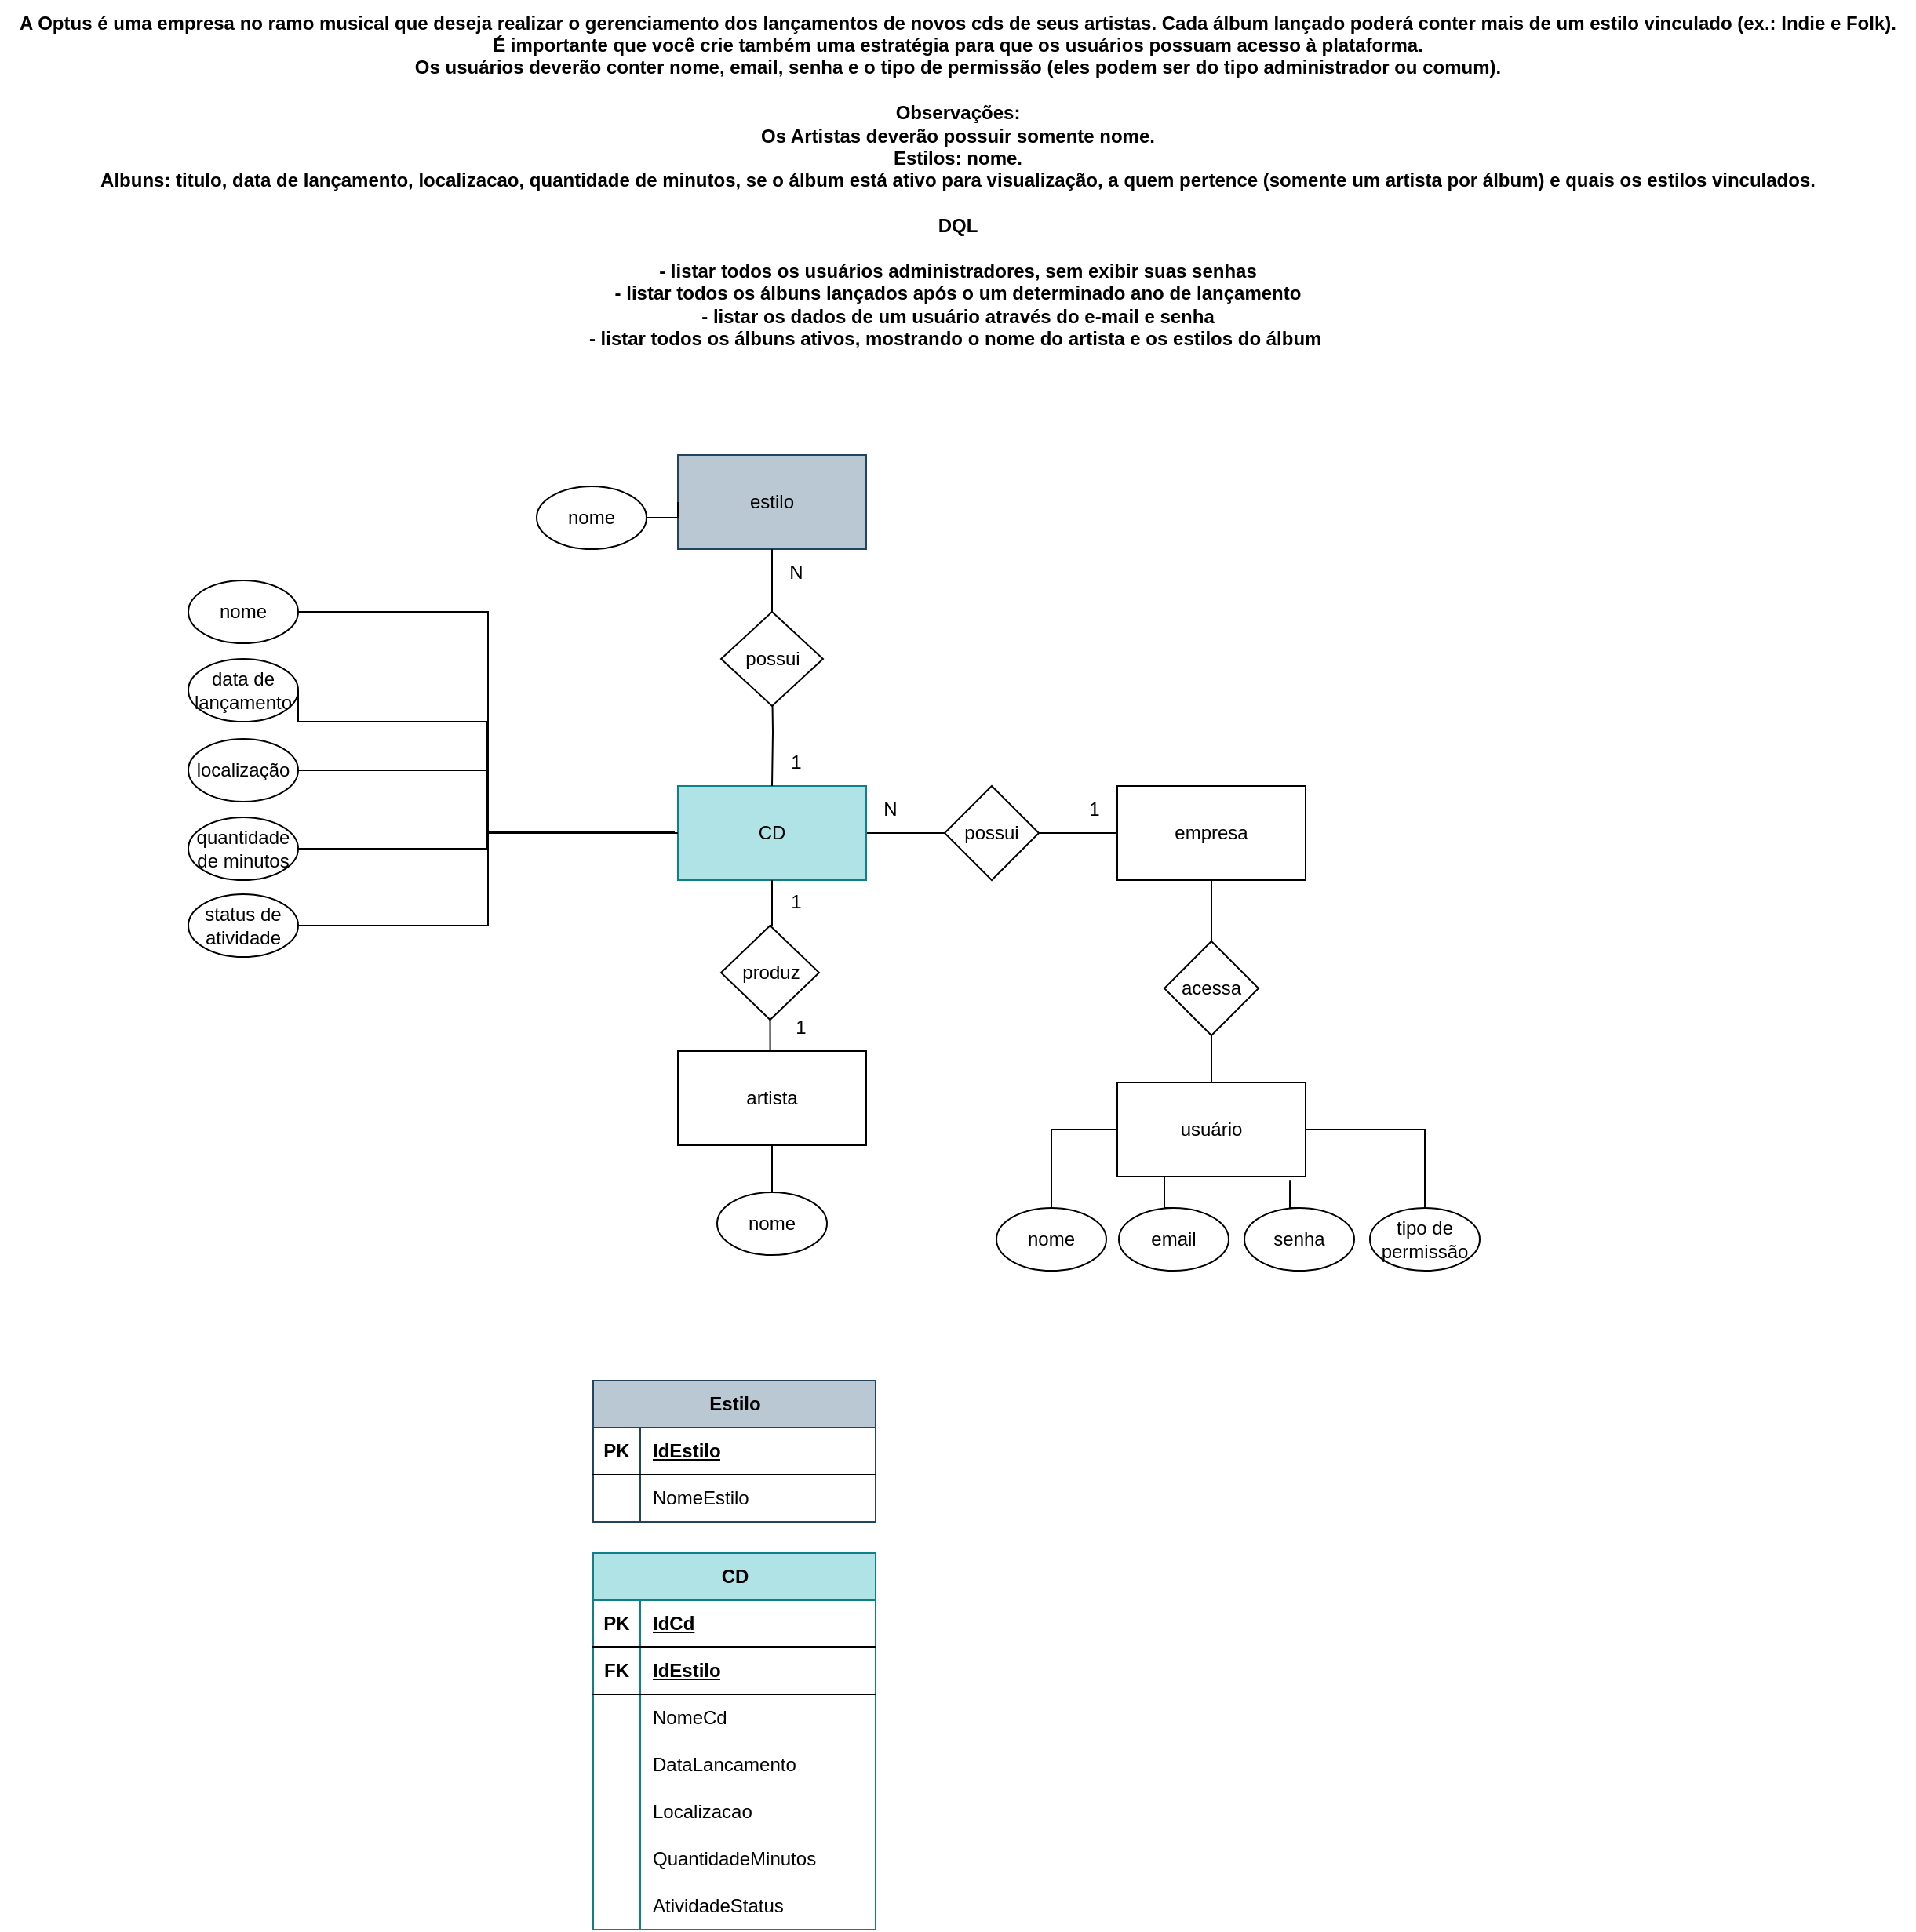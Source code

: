 <mxfile version="21.6.5" type="device">
  <diagram name="Página-1" id="wUt6bu2cucrQEqc247po">
    <mxGraphModel dx="2062" dy="721" grid="1" gridSize="10" guides="1" tooltips="1" connect="1" arrows="1" fold="1" page="1" pageScale="1" pageWidth="827" pageHeight="1169" math="0" shadow="0">
      <root>
        <mxCell id="0" />
        <mxCell id="1" parent="0" />
        <mxCell id="kWm02lygD7cGhgR4Ec7L-1" value="&lt;div&gt;&lt;b&gt;A Optus é uma empresa no ramo musical que deseja realizar o gerenciamento dos lançamentos de novos cds de seus artistas. Cada álbum lançado poderá conter mais de um estilo vinculado (ex.: Indie e Folk).&lt;/b&gt;&lt;/div&gt;&lt;div&gt;&lt;b&gt;É importante que você crie também uma estratégia para que os usuários possuam acesso à plataforma.&lt;/b&gt;&lt;/div&gt;&lt;div&gt;&lt;b&gt;Os usuários deverão conter nome, email, senha e o tipo de permissão (eles podem ser do tipo administrador ou comum).&lt;/b&gt;&lt;/div&gt;&lt;div&gt;&lt;b&gt;&lt;br&gt;&lt;/b&gt;&lt;/div&gt;&lt;div&gt;&lt;b&gt;Observações:&lt;/b&gt;&lt;/div&gt;&lt;div&gt;&lt;b&gt;Os Artistas deverão possuir somente nome.&lt;/b&gt;&lt;/div&gt;&lt;div&gt;&lt;b&gt;Estilos: nome.&lt;/b&gt;&lt;/div&gt;&lt;div&gt;&lt;b&gt;Albuns: titulo, data de lançamento, localizacao, quantidade de minutos, se o álbum está ativo para visualização, a quem pertence (somente um artista por álbum) e quais os estilos vinculados.&lt;/b&gt;&lt;/div&gt;&lt;div&gt;&lt;b&gt;&lt;br&gt;&lt;/b&gt;&lt;/div&gt;&lt;div&gt;&lt;b&gt;DQL&lt;/b&gt;&lt;/div&gt;&lt;div&gt;&lt;b&gt;&lt;br&gt;&lt;/b&gt;&lt;/div&gt;&lt;div&gt;&lt;b&gt;- listar todos os usuários administradores, sem exibir suas senhas&lt;/b&gt;&lt;/div&gt;&lt;div&gt;&lt;b&gt;- listar todos os álbuns lançados após o um determinado ano de lançamento&lt;/b&gt;&lt;/div&gt;&lt;div&gt;&lt;b&gt;- listar os dados de um usuário através do e-mail e senha&lt;/b&gt;&lt;/div&gt;&lt;div&gt;&lt;b&gt;- listar todos os álbuns ativos, mostrando o nome do artista e os estilos do álbum&amp;nbsp;&lt;/b&gt;&lt;/div&gt;" style="text;html=1;align=center;verticalAlign=middle;resizable=1;points=[];autosize=1;strokeColor=none;fillColor=none;movable=1;rotatable=1;deletable=1;editable=1;locked=0;connectable=1;" parent="1" vertex="1">
          <mxGeometry x="-180" y="140" width="1220" height="230" as="geometry" />
        </mxCell>
        <mxCell id="kWm02lygD7cGhgR4Ec7L-24" style="edgeStyle=orthogonalEdgeStyle;rounded=0;orthogonalLoop=1;jettySize=auto;html=1;exitX=0.5;exitY=1;exitDx=0;exitDy=0;endArrow=none;endFill=0;" parent="1" source="kWm02lygD7cGhgR4Ec7L-2" target="kWm02lygD7cGhgR4Ec7L-22" edge="1">
          <mxGeometry relative="1" as="geometry" />
        </mxCell>
        <mxCell id="kWm02lygD7cGhgR4Ec7L-2" value="empresa" style="rounded=0;whiteSpace=wrap;html=1;" parent="1" vertex="1">
          <mxGeometry x="532" y="641" width="120" height="60" as="geometry" />
        </mxCell>
        <mxCell id="kWm02lygD7cGhgR4Ec7L-8" style="edgeStyle=orthogonalEdgeStyle;rounded=0;orthogonalLoop=1;jettySize=auto;html=1;exitX=1;exitY=0.5;exitDx=0;exitDy=0;entryX=0;entryY=0.5;entryDx=0;entryDy=0;endArrow=none;endFill=0;" parent="1" source="kWm02lygD7cGhgR4Ec7L-5" target="kWm02lygD7cGhgR4Ec7L-2" edge="1">
          <mxGeometry relative="1" as="geometry" />
        </mxCell>
        <mxCell id="kWm02lygD7cGhgR4Ec7L-5" value="possui" style="rhombus;whiteSpace=wrap;html=1;" parent="1" vertex="1">
          <mxGeometry x="422" y="641" width="60" height="60" as="geometry" />
        </mxCell>
        <mxCell id="kWm02lygD7cGhgR4Ec7L-7" style="edgeStyle=orthogonalEdgeStyle;rounded=0;orthogonalLoop=1;jettySize=auto;html=1;exitX=1;exitY=0.5;exitDx=0;exitDy=0;entryX=0;entryY=0.5;entryDx=0;entryDy=0;endArrow=none;endFill=0;" parent="1" source="kWm02lygD7cGhgR4Ec7L-6" target="kWm02lygD7cGhgR4Ec7L-5" edge="1">
          <mxGeometry relative="1" as="geometry" />
        </mxCell>
        <mxCell id="kWm02lygD7cGhgR4Ec7L-6" value="CD" style="rounded=0;whiteSpace=wrap;html=1;fillColor=#b0e3e6;strokeColor=#0e8088;" parent="1" vertex="1">
          <mxGeometry x="252" y="641" width="120" height="60" as="geometry" />
        </mxCell>
        <mxCell id="kWm02lygD7cGhgR4Ec7L-16" style="edgeStyle=orthogonalEdgeStyle;rounded=0;orthogonalLoop=1;jettySize=auto;html=1;exitX=0.5;exitY=1;exitDx=0;exitDy=0;entryX=0.5;entryY=0;entryDx=0;entryDy=0;endArrow=none;endFill=0;" parent="1" target="kWm02lygD7cGhgR4Ec7L-6" edge="1">
          <mxGeometry relative="1" as="geometry">
            <mxPoint x="312" y="571" as="sourcePoint" />
          </mxGeometry>
        </mxCell>
        <mxCell id="kWm02lygD7cGhgR4Ec7L-13" value="estilo" style="rounded=0;whiteSpace=wrap;html=1;fillColor=#bac8d3;strokeColor=#23445d;" parent="1" vertex="1">
          <mxGeometry x="252" y="430" width="120" height="60" as="geometry" />
        </mxCell>
        <mxCell id="kWm02lygD7cGhgR4Ec7L-15" style="edgeStyle=orthogonalEdgeStyle;rounded=0;orthogonalLoop=1;jettySize=auto;html=1;exitX=1;exitY=0.5;exitDx=0;exitDy=0;endArrow=none;endFill=0;" parent="1" source="kWm02lygD7cGhgR4Ec7L-14" target="kWm02lygD7cGhgR4Ec7L-13" edge="1">
          <mxGeometry relative="1" as="geometry">
            <mxPoint x="252" y="541" as="targetPoint" />
          </mxGeometry>
        </mxCell>
        <mxCell id="kWm02lygD7cGhgR4Ec7L-14" value="nome" style="ellipse;whiteSpace=wrap;html=1;" parent="1" vertex="1">
          <mxGeometry x="162" y="450" width="70" height="40" as="geometry" />
        </mxCell>
        <mxCell id="kWm02lygD7cGhgR4Ec7L-17" value="N" style="text;html=1;align=center;verticalAlign=middle;resizable=0;points=[];autosize=1;strokeColor=none;fillColor=none;" parent="1" vertex="1">
          <mxGeometry x="312" y="490" width="30" height="30" as="geometry" />
        </mxCell>
        <mxCell id="kWm02lygD7cGhgR4Ec7L-18" value="1" style="text;html=1;align=center;verticalAlign=middle;resizable=0;points=[];autosize=1;strokeColor=none;fillColor=none;" parent="1" vertex="1">
          <mxGeometry x="312" y="611" width="30" height="30" as="geometry" />
        </mxCell>
        <mxCell id="kWm02lygD7cGhgR4Ec7L-22" value="acessa" style="rhombus;whiteSpace=wrap;html=1;" parent="1" vertex="1">
          <mxGeometry x="562" y="740" width="60" height="60" as="geometry" />
        </mxCell>
        <mxCell id="kWm02lygD7cGhgR4Ec7L-25" style="edgeStyle=orthogonalEdgeStyle;rounded=0;orthogonalLoop=1;jettySize=auto;html=1;exitX=0.5;exitY=0;exitDx=0;exitDy=0;entryX=0.5;entryY=1;entryDx=0;entryDy=0;endArrow=none;endFill=0;" parent="1" source="kWm02lygD7cGhgR4Ec7L-23" target="kWm02lygD7cGhgR4Ec7L-22" edge="1">
          <mxGeometry relative="1" as="geometry" />
        </mxCell>
        <mxCell id="kWm02lygD7cGhgR4Ec7L-23" value="usuário" style="rounded=0;whiteSpace=wrap;html=1;" parent="1" vertex="1">
          <mxGeometry x="532" y="830" width="120" height="60" as="geometry" />
        </mxCell>
        <mxCell id="kWm02lygD7cGhgR4Ec7L-28" style="edgeStyle=orthogonalEdgeStyle;rounded=0;orthogonalLoop=1;jettySize=auto;html=1;exitX=0.5;exitY=0;exitDx=0;exitDy=0;entryX=0.5;entryY=1;entryDx=0;entryDy=0;endArrow=none;endFill=0;" parent="1" source="kWm02lygD7cGhgR4Ec7L-27" target="kWm02lygD7cGhgR4Ec7L-13" edge="1">
          <mxGeometry relative="1" as="geometry" />
        </mxCell>
        <mxCell id="kWm02lygD7cGhgR4Ec7L-27" value="possui" style="rhombus;whiteSpace=wrap;html=1;" parent="1" vertex="1">
          <mxGeometry x="279.5" y="530" width="65" height="60" as="geometry" />
        </mxCell>
        <mxCell id="kWm02lygD7cGhgR4Ec7L-31" style="edgeStyle=orthogonalEdgeStyle;rounded=0;orthogonalLoop=1;jettySize=auto;html=1;exitX=1;exitY=0.5;exitDx=0;exitDy=0;entryX=0;entryY=0.5;entryDx=0;entryDy=0;endArrow=none;endFill=0;" parent="1" source="kWm02lygD7cGhgR4Ec7L-30" target="kWm02lygD7cGhgR4Ec7L-6" edge="1">
          <mxGeometry relative="1" as="geometry" />
        </mxCell>
        <mxCell id="kWm02lygD7cGhgR4Ec7L-30" value="nome" style="ellipse;whiteSpace=wrap;html=1;" parent="1" vertex="1">
          <mxGeometry x="-60" y="510" width="70" height="40" as="geometry" />
        </mxCell>
        <mxCell id="kWm02lygD7cGhgR4Ec7L-36" style="edgeStyle=orthogonalEdgeStyle;rounded=0;orthogonalLoop=1;jettySize=auto;html=1;exitX=0.5;exitY=0;exitDx=0;exitDy=0;entryX=0.5;entryY=1;entryDx=0;entryDy=0;endArrow=none;endFill=0;" parent="1" source="kWm02lygD7cGhgR4Ec7L-32" target="kWm02lygD7cGhgR4Ec7L-33" edge="1">
          <mxGeometry relative="1" as="geometry" />
        </mxCell>
        <mxCell id="kWm02lygD7cGhgR4Ec7L-32" value="artista" style="rounded=0;whiteSpace=wrap;html=1;" parent="1" vertex="1">
          <mxGeometry x="252" y="810" width="120" height="60" as="geometry" />
        </mxCell>
        <mxCell id="kWm02lygD7cGhgR4Ec7L-37" style="edgeStyle=orthogonalEdgeStyle;rounded=0;orthogonalLoop=1;jettySize=auto;html=1;exitX=0.5;exitY=0;exitDx=0;exitDy=0;entryX=0.5;entryY=1;entryDx=0;entryDy=0;endArrow=none;endFill=0;" parent="1" source="kWm02lygD7cGhgR4Ec7L-33" target="kWm02lygD7cGhgR4Ec7L-6" edge="1">
          <mxGeometry relative="1" as="geometry" />
        </mxCell>
        <mxCell id="kWm02lygD7cGhgR4Ec7L-33" value="produz" style="rhombus;whiteSpace=wrap;html=1;" parent="1" vertex="1">
          <mxGeometry x="279.5" y="730" width="62.5" height="60" as="geometry" />
        </mxCell>
        <mxCell id="kWm02lygD7cGhgR4Ec7L-35" style="edgeStyle=orthogonalEdgeStyle;rounded=0;orthogonalLoop=1;jettySize=auto;html=1;exitX=0.5;exitY=0;exitDx=0;exitDy=0;entryX=0.5;entryY=1;entryDx=0;entryDy=0;endArrow=none;endFill=0;" parent="1" source="kWm02lygD7cGhgR4Ec7L-34" target="kWm02lygD7cGhgR4Ec7L-32" edge="1">
          <mxGeometry relative="1" as="geometry" />
        </mxCell>
        <mxCell id="kWm02lygD7cGhgR4Ec7L-34" value="nome" style="ellipse;whiteSpace=wrap;html=1;" parent="1" vertex="1">
          <mxGeometry x="277" y="900" width="70" height="40" as="geometry" />
        </mxCell>
        <mxCell id="kWm02lygD7cGhgR4Ec7L-43" value="" style="group" parent="1" vertex="1" connectable="0">
          <mxGeometry x="455" y="910" width="308" height="40" as="geometry" />
        </mxCell>
        <mxCell id="kWm02lygD7cGhgR4Ec7L-39" value="nome" style="ellipse;whiteSpace=wrap;html=1;" parent="kWm02lygD7cGhgR4Ec7L-43" vertex="1">
          <mxGeometry width="70" height="40" as="geometry" />
        </mxCell>
        <mxCell id="kWm02lygD7cGhgR4Ec7L-40" value="email" style="ellipse;whiteSpace=wrap;html=1;" parent="kWm02lygD7cGhgR4Ec7L-43" vertex="1">
          <mxGeometry x="78" width="70" height="40" as="geometry" />
        </mxCell>
        <mxCell id="kWm02lygD7cGhgR4Ec7L-41" value="senha" style="ellipse;whiteSpace=wrap;html=1;" parent="kWm02lygD7cGhgR4Ec7L-43" vertex="1">
          <mxGeometry x="158" width="70" height="40" as="geometry" />
        </mxCell>
        <mxCell id="kWm02lygD7cGhgR4Ec7L-42" value="tipo de permissão" style="ellipse;whiteSpace=wrap;html=1;" parent="kWm02lygD7cGhgR4Ec7L-43" vertex="1">
          <mxGeometry x="238" width="70" height="40" as="geometry" />
        </mxCell>
        <mxCell id="kWm02lygD7cGhgR4Ec7L-45" style="edgeStyle=orthogonalEdgeStyle;rounded=0;orthogonalLoop=1;jettySize=auto;html=1;exitX=0.5;exitY=0;exitDx=0;exitDy=0;entryX=0;entryY=0.5;entryDx=0;entryDy=0;endArrow=none;endFill=0;" parent="1" source="kWm02lygD7cGhgR4Ec7L-39" target="kWm02lygD7cGhgR4Ec7L-23" edge="1">
          <mxGeometry relative="1" as="geometry" />
        </mxCell>
        <mxCell id="kWm02lygD7cGhgR4Ec7L-46" style="edgeStyle=orthogonalEdgeStyle;rounded=0;orthogonalLoop=1;jettySize=auto;html=1;exitX=0.5;exitY=0;exitDx=0;exitDy=0;entryX=0.25;entryY=1;entryDx=0;entryDy=0;endArrow=none;endFill=0;" parent="1" source="kWm02lygD7cGhgR4Ec7L-40" target="kWm02lygD7cGhgR4Ec7L-23" edge="1">
          <mxGeometry relative="1" as="geometry" />
        </mxCell>
        <mxCell id="kWm02lygD7cGhgR4Ec7L-47" style="edgeStyle=orthogonalEdgeStyle;rounded=0;orthogonalLoop=1;jettySize=auto;html=1;exitX=0.5;exitY=0;exitDx=0;exitDy=0;entryX=0.917;entryY=1.036;entryDx=0;entryDy=0;entryPerimeter=0;endArrow=none;endFill=0;" parent="1" source="kWm02lygD7cGhgR4Ec7L-41" target="kWm02lygD7cGhgR4Ec7L-23" edge="1">
          <mxGeometry relative="1" as="geometry" />
        </mxCell>
        <mxCell id="kWm02lygD7cGhgR4Ec7L-48" style="edgeStyle=orthogonalEdgeStyle;rounded=0;orthogonalLoop=1;jettySize=auto;html=1;exitX=0.5;exitY=0;exitDx=0;exitDy=0;entryX=1;entryY=0.5;entryDx=0;entryDy=0;endArrow=none;endFill=0;" parent="1" source="kWm02lygD7cGhgR4Ec7L-42" target="kWm02lygD7cGhgR4Ec7L-23" edge="1">
          <mxGeometry relative="1" as="geometry" />
        </mxCell>
        <mxCell id="kWm02lygD7cGhgR4Ec7L-56" style="edgeStyle=orthogonalEdgeStyle;rounded=0;orthogonalLoop=1;jettySize=auto;html=1;exitX=1;exitY=0.5;exitDx=0;exitDy=0;endArrow=none;endFill=0;" parent="1" source="kWm02lygD7cGhgR4Ec7L-49" edge="1">
          <mxGeometry relative="1" as="geometry">
            <mxPoint x="250" y="670" as="targetPoint" />
            <Array as="points">
              <mxPoint x="10" y="600" />
              <mxPoint x="130" y="600" />
              <mxPoint x="130" y="670" />
            </Array>
          </mxGeometry>
        </mxCell>
        <mxCell id="kWm02lygD7cGhgR4Ec7L-49" value="data de lançamento" style="ellipse;whiteSpace=wrap;html=1;" parent="1" vertex="1">
          <mxGeometry x="-60" y="560" width="70" height="40" as="geometry" />
        </mxCell>
        <mxCell id="kWm02lygD7cGhgR4Ec7L-55" style="edgeStyle=orthogonalEdgeStyle;rounded=0;orthogonalLoop=1;jettySize=auto;html=1;exitX=1;exitY=0.5;exitDx=0;exitDy=0;entryX=0;entryY=0.5;entryDx=0;entryDy=0;endArrow=none;endFill=0;" parent="1" source="kWm02lygD7cGhgR4Ec7L-50" target="kWm02lygD7cGhgR4Ec7L-6" edge="1">
          <mxGeometry relative="1" as="geometry" />
        </mxCell>
        <mxCell id="kWm02lygD7cGhgR4Ec7L-50" value="localização" style="ellipse;whiteSpace=wrap;html=1;" parent="1" vertex="1">
          <mxGeometry x="-60" y="611" width="70" height="40" as="geometry" />
        </mxCell>
        <mxCell id="kWm02lygD7cGhgR4Ec7L-54" style="edgeStyle=orthogonalEdgeStyle;rounded=0;orthogonalLoop=1;jettySize=auto;html=1;exitX=1;exitY=0.5;exitDx=0;exitDy=0;endArrow=none;endFill=0;" parent="1" source="kWm02lygD7cGhgR4Ec7L-51" edge="1">
          <mxGeometry relative="1" as="geometry">
            <mxPoint x="250" y="670" as="targetPoint" />
          </mxGeometry>
        </mxCell>
        <mxCell id="kWm02lygD7cGhgR4Ec7L-51" value="quantidade de minutos" style="ellipse;whiteSpace=wrap;html=1;" parent="1" vertex="1">
          <mxGeometry x="-60" y="661" width="70" height="40" as="geometry" />
        </mxCell>
        <mxCell id="kWm02lygD7cGhgR4Ec7L-53" style="edgeStyle=orthogonalEdgeStyle;rounded=0;orthogonalLoop=1;jettySize=auto;html=1;exitX=1;exitY=0.5;exitDx=0;exitDy=0;entryX=0;entryY=0.5;entryDx=0;entryDy=0;endArrow=none;endFill=0;" parent="1" source="kWm02lygD7cGhgR4Ec7L-52" target="kWm02lygD7cGhgR4Ec7L-6" edge="1">
          <mxGeometry relative="1" as="geometry" />
        </mxCell>
        <mxCell id="kWm02lygD7cGhgR4Ec7L-52" value="status de atividade" style="ellipse;whiteSpace=wrap;html=1;" parent="1" vertex="1">
          <mxGeometry x="-60" y="710" width="70" height="40" as="geometry" />
        </mxCell>
        <mxCell id="kWm02lygD7cGhgR4Ec7L-57" value="1" style="text;html=1;align=center;verticalAlign=middle;resizable=0;points=[];autosize=1;strokeColor=none;fillColor=none;" parent="1" vertex="1">
          <mxGeometry x="314.5" y="780" width="30" height="30" as="geometry" />
        </mxCell>
        <mxCell id="kWm02lygD7cGhgR4Ec7L-58" value="1" style="text;html=1;align=center;verticalAlign=middle;resizable=0;points=[];autosize=1;strokeColor=none;fillColor=none;" parent="1" vertex="1">
          <mxGeometry x="312" y="700" width="30" height="30" as="geometry" />
        </mxCell>
        <mxCell id="kWm02lygD7cGhgR4Ec7L-59" value="N" style="text;html=1;align=center;verticalAlign=middle;resizable=0;points=[];autosize=1;strokeColor=none;fillColor=none;" parent="1" vertex="1">
          <mxGeometry x="372" y="641" width="30" height="30" as="geometry" />
        </mxCell>
        <mxCell id="kWm02lygD7cGhgR4Ec7L-60" value="1" style="text;html=1;align=center;verticalAlign=middle;resizable=0;points=[];autosize=1;strokeColor=none;fillColor=none;" parent="1" vertex="1">
          <mxGeometry x="502" y="641" width="30" height="30" as="geometry" />
        </mxCell>
        <mxCell id="r0mQArZR5CZfNcJA4XPD-14" value="Estilo" style="shape=table;startSize=30;container=1;collapsible=1;childLayout=tableLayout;fixedRows=1;rowLines=0;fontStyle=1;align=center;resizeLast=1;html=1;fillColor=#bac8d3;strokeColor=#23445d;" vertex="1" parent="1">
          <mxGeometry x="198" y="1020" width="180" height="90" as="geometry" />
        </mxCell>
        <mxCell id="r0mQArZR5CZfNcJA4XPD-15" value="" style="shape=tableRow;horizontal=0;startSize=0;swimlaneHead=0;swimlaneBody=0;fillColor=none;collapsible=0;dropTarget=0;points=[[0,0.5],[1,0.5]];portConstraint=eastwest;top=0;left=0;right=0;bottom=1;" vertex="1" parent="r0mQArZR5CZfNcJA4XPD-14">
          <mxGeometry y="30" width="180" height="30" as="geometry" />
        </mxCell>
        <mxCell id="r0mQArZR5CZfNcJA4XPD-16" value="PK" style="shape=partialRectangle;connectable=0;fillColor=none;top=0;left=0;bottom=0;right=0;fontStyle=1;overflow=hidden;whiteSpace=wrap;html=1;" vertex="1" parent="r0mQArZR5CZfNcJA4XPD-15">
          <mxGeometry width="30" height="30" as="geometry">
            <mxRectangle width="30" height="30" as="alternateBounds" />
          </mxGeometry>
        </mxCell>
        <mxCell id="r0mQArZR5CZfNcJA4XPD-17" value="IdEstilo" style="shape=partialRectangle;connectable=0;fillColor=none;top=0;left=0;bottom=0;right=0;align=left;spacingLeft=6;fontStyle=5;overflow=hidden;whiteSpace=wrap;html=1;" vertex="1" parent="r0mQArZR5CZfNcJA4XPD-15">
          <mxGeometry x="30" width="150" height="30" as="geometry">
            <mxRectangle width="150" height="30" as="alternateBounds" />
          </mxGeometry>
        </mxCell>
        <mxCell id="r0mQArZR5CZfNcJA4XPD-18" value="" style="shape=tableRow;horizontal=0;startSize=0;swimlaneHead=0;swimlaneBody=0;fillColor=none;collapsible=0;dropTarget=0;points=[[0,0.5],[1,0.5]];portConstraint=eastwest;top=0;left=0;right=0;bottom=0;" vertex="1" parent="r0mQArZR5CZfNcJA4XPD-14">
          <mxGeometry y="60" width="180" height="30" as="geometry" />
        </mxCell>
        <mxCell id="r0mQArZR5CZfNcJA4XPD-19" value="" style="shape=partialRectangle;connectable=0;fillColor=none;top=0;left=0;bottom=0;right=0;editable=1;overflow=hidden;whiteSpace=wrap;html=1;" vertex="1" parent="r0mQArZR5CZfNcJA4XPD-18">
          <mxGeometry width="30" height="30" as="geometry">
            <mxRectangle width="30" height="30" as="alternateBounds" />
          </mxGeometry>
        </mxCell>
        <mxCell id="r0mQArZR5CZfNcJA4XPD-20" value="NomeEstilo" style="shape=partialRectangle;connectable=0;fillColor=none;top=0;left=0;bottom=0;right=0;align=left;spacingLeft=6;overflow=hidden;whiteSpace=wrap;html=1;" vertex="1" parent="r0mQArZR5CZfNcJA4XPD-18">
          <mxGeometry x="30" width="150" height="30" as="geometry">
            <mxRectangle width="150" height="30" as="alternateBounds" />
          </mxGeometry>
        </mxCell>
        <mxCell id="r0mQArZR5CZfNcJA4XPD-30" value="CD" style="shape=table;startSize=30;container=1;collapsible=1;childLayout=tableLayout;fixedRows=1;rowLines=0;fontStyle=1;align=center;resizeLast=1;html=1;fillColor=#b0e3e6;strokeColor=#0e8088;" vertex="1" parent="1">
          <mxGeometry x="198" y="1130" width="180" height="240" as="geometry" />
        </mxCell>
        <mxCell id="r0mQArZR5CZfNcJA4XPD-31" value="" style="shape=tableRow;horizontal=0;startSize=0;swimlaneHead=0;swimlaneBody=0;fillColor=none;collapsible=0;dropTarget=0;points=[[0,0.5],[1,0.5]];portConstraint=eastwest;top=0;left=0;right=0;bottom=1;" vertex="1" parent="r0mQArZR5CZfNcJA4XPD-30">
          <mxGeometry y="30" width="180" height="30" as="geometry" />
        </mxCell>
        <mxCell id="r0mQArZR5CZfNcJA4XPD-32" value="PK" style="shape=partialRectangle;connectable=0;fillColor=none;top=0;left=0;bottom=0;right=0;fontStyle=1;overflow=hidden;whiteSpace=wrap;html=1;" vertex="1" parent="r0mQArZR5CZfNcJA4XPD-31">
          <mxGeometry width="30" height="30" as="geometry">
            <mxRectangle width="30" height="30" as="alternateBounds" />
          </mxGeometry>
        </mxCell>
        <mxCell id="r0mQArZR5CZfNcJA4XPD-33" value="IdCd" style="shape=partialRectangle;connectable=0;fillColor=none;top=0;left=0;bottom=0;right=0;align=left;spacingLeft=6;fontStyle=5;overflow=hidden;whiteSpace=wrap;html=1;" vertex="1" parent="r0mQArZR5CZfNcJA4XPD-31">
          <mxGeometry x="30" width="150" height="30" as="geometry">
            <mxRectangle width="150" height="30" as="alternateBounds" />
          </mxGeometry>
        </mxCell>
        <mxCell id="r0mQArZR5CZfNcJA4XPD-43" style="shape=tableRow;horizontal=0;startSize=0;swimlaneHead=0;swimlaneBody=0;fillColor=none;collapsible=0;dropTarget=0;points=[[0,0.5],[1,0.5]];portConstraint=eastwest;top=0;left=0;right=0;bottom=1;" vertex="1" parent="r0mQArZR5CZfNcJA4XPD-30">
          <mxGeometry y="60" width="180" height="30" as="geometry" />
        </mxCell>
        <mxCell id="r0mQArZR5CZfNcJA4XPD-44" value="FK" style="shape=partialRectangle;connectable=0;fillColor=none;top=0;left=0;bottom=0;right=0;fontStyle=1;overflow=hidden;whiteSpace=wrap;html=1;" vertex="1" parent="r0mQArZR5CZfNcJA4XPD-43">
          <mxGeometry width="30" height="30" as="geometry">
            <mxRectangle width="30" height="30" as="alternateBounds" />
          </mxGeometry>
        </mxCell>
        <mxCell id="r0mQArZR5CZfNcJA4XPD-45" value="IdEstilo" style="shape=partialRectangle;connectable=0;fillColor=none;top=0;left=0;bottom=0;right=0;align=left;spacingLeft=6;fontStyle=5;overflow=hidden;whiteSpace=wrap;html=1;" vertex="1" parent="r0mQArZR5CZfNcJA4XPD-43">
          <mxGeometry x="30" width="150" height="30" as="geometry">
            <mxRectangle width="150" height="30" as="alternateBounds" />
          </mxGeometry>
        </mxCell>
        <mxCell id="r0mQArZR5CZfNcJA4XPD-34" value="" style="shape=tableRow;horizontal=0;startSize=0;swimlaneHead=0;swimlaneBody=0;fillColor=none;collapsible=0;dropTarget=0;points=[[0,0.5],[1,0.5]];portConstraint=eastwest;top=0;left=0;right=0;bottom=0;" vertex="1" parent="r0mQArZR5CZfNcJA4XPD-30">
          <mxGeometry y="90" width="180" height="30" as="geometry" />
        </mxCell>
        <mxCell id="r0mQArZR5CZfNcJA4XPD-35" value="" style="shape=partialRectangle;connectable=0;fillColor=none;top=0;left=0;bottom=0;right=0;editable=1;overflow=hidden;whiteSpace=wrap;html=1;" vertex="1" parent="r0mQArZR5CZfNcJA4XPD-34">
          <mxGeometry width="30" height="30" as="geometry">
            <mxRectangle width="30" height="30" as="alternateBounds" />
          </mxGeometry>
        </mxCell>
        <mxCell id="r0mQArZR5CZfNcJA4XPD-36" value="NomeCd" style="shape=partialRectangle;connectable=0;fillColor=none;top=0;left=0;bottom=0;right=0;align=left;spacingLeft=6;overflow=hidden;whiteSpace=wrap;html=1;" vertex="1" parent="r0mQArZR5CZfNcJA4XPD-34">
          <mxGeometry x="30" width="150" height="30" as="geometry">
            <mxRectangle width="150" height="30" as="alternateBounds" />
          </mxGeometry>
        </mxCell>
        <mxCell id="r0mQArZR5CZfNcJA4XPD-37" value="" style="shape=tableRow;horizontal=0;startSize=0;swimlaneHead=0;swimlaneBody=0;fillColor=none;collapsible=0;dropTarget=0;points=[[0,0.5],[1,0.5]];portConstraint=eastwest;top=0;left=0;right=0;bottom=0;" vertex="1" parent="r0mQArZR5CZfNcJA4XPD-30">
          <mxGeometry y="120" width="180" height="30" as="geometry" />
        </mxCell>
        <mxCell id="r0mQArZR5CZfNcJA4XPD-38" value="" style="shape=partialRectangle;connectable=0;fillColor=none;top=0;left=0;bottom=0;right=0;editable=1;overflow=hidden;whiteSpace=wrap;html=1;" vertex="1" parent="r0mQArZR5CZfNcJA4XPD-37">
          <mxGeometry width="30" height="30" as="geometry">
            <mxRectangle width="30" height="30" as="alternateBounds" />
          </mxGeometry>
        </mxCell>
        <mxCell id="r0mQArZR5CZfNcJA4XPD-39" value="DataLancamento" style="shape=partialRectangle;connectable=0;fillColor=none;top=0;left=0;bottom=0;right=0;align=left;spacingLeft=6;overflow=hidden;whiteSpace=wrap;html=1;" vertex="1" parent="r0mQArZR5CZfNcJA4XPD-37">
          <mxGeometry x="30" width="150" height="30" as="geometry">
            <mxRectangle width="150" height="30" as="alternateBounds" />
          </mxGeometry>
        </mxCell>
        <mxCell id="r0mQArZR5CZfNcJA4XPD-40" value="" style="shape=tableRow;horizontal=0;startSize=0;swimlaneHead=0;swimlaneBody=0;fillColor=none;collapsible=0;dropTarget=0;points=[[0,0.5],[1,0.5]];portConstraint=eastwest;top=0;left=0;right=0;bottom=0;" vertex="1" parent="r0mQArZR5CZfNcJA4XPD-30">
          <mxGeometry y="150" width="180" height="30" as="geometry" />
        </mxCell>
        <mxCell id="r0mQArZR5CZfNcJA4XPD-41" value="" style="shape=partialRectangle;connectable=0;fillColor=none;top=0;left=0;bottom=0;right=0;editable=1;overflow=hidden;whiteSpace=wrap;html=1;" vertex="1" parent="r0mQArZR5CZfNcJA4XPD-40">
          <mxGeometry width="30" height="30" as="geometry">
            <mxRectangle width="30" height="30" as="alternateBounds" />
          </mxGeometry>
        </mxCell>
        <mxCell id="r0mQArZR5CZfNcJA4XPD-42" value="Localizacao" style="shape=partialRectangle;connectable=0;fillColor=none;top=0;left=0;bottom=0;right=0;align=left;spacingLeft=6;overflow=hidden;whiteSpace=wrap;html=1;" vertex="1" parent="r0mQArZR5CZfNcJA4XPD-40">
          <mxGeometry x="30" width="150" height="30" as="geometry">
            <mxRectangle width="150" height="30" as="alternateBounds" />
          </mxGeometry>
        </mxCell>
        <mxCell id="r0mQArZR5CZfNcJA4XPD-46" style="shape=tableRow;horizontal=0;startSize=0;swimlaneHead=0;swimlaneBody=0;fillColor=none;collapsible=0;dropTarget=0;points=[[0,0.5],[1,0.5]];portConstraint=eastwest;top=0;left=0;right=0;bottom=0;" vertex="1" parent="r0mQArZR5CZfNcJA4XPD-30">
          <mxGeometry y="180" width="180" height="30" as="geometry" />
        </mxCell>
        <mxCell id="r0mQArZR5CZfNcJA4XPD-47" style="shape=partialRectangle;connectable=0;fillColor=none;top=0;left=0;bottom=0;right=0;editable=1;overflow=hidden;whiteSpace=wrap;html=1;" vertex="1" parent="r0mQArZR5CZfNcJA4XPD-46">
          <mxGeometry width="30" height="30" as="geometry">
            <mxRectangle width="30" height="30" as="alternateBounds" />
          </mxGeometry>
        </mxCell>
        <mxCell id="r0mQArZR5CZfNcJA4XPD-48" value="QuantidadeMinutos" style="shape=partialRectangle;connectable=0;fillColor=none;top=0;left=0;bottom=0;right=0;align=left;spacingLeft=6;overflow=hidden;whiteSpace=wrap;html=1;" vertex="1" parent="r0mQArZR5CZfNcJA4XPD-46">
          <mxGeometry x="30" width="150" height="30" as="geometry">
            <mxRectangle width="150" height="30" as="alternateBounds" />
          </mxGeometry>
        </mxCell>
        <mxCell id="r0mQArZR5CZfNcJA4XPD-49" style="shape=tableRow;horizontal=0;startSize=0;swimlaneHead=0;swimlaneBody=0;fillColor=none;collapsible=0;dropTarget=0;points=[[0,0.5],[1,0.5]];portConstraint=eastwest;top=0;left=0;right=0;bottom=0;" vertex="1" parent="r0mQArZR5CZfNcJA4XPD-30">
          <mxGeometry y="210" width="180" height="30" as="geometry" />
        </mxCell>
        <mxCell id="r0mQArZR5CZfNcJA4XPD-50" style="shape=partialRectangle;connectable=0;fillColor=none;top=0;left=0;bottom=0;right=0;editable=1;overflow=hidden;whiteSpace=wrap;html=1;" vertex="1" parent="r0mQArZR5CZfNcJA4XPD-49">
          <mxGeometry width="30" height="30" as="geometry">
            <mxRectangle width="30" height="30" as="alternateBounds" />
          </mxGeometry>
        </mxCell>
        <mxCell id="r0mQArZR5CZfNcJA4XPD-51" value="AtividadeStatus" style="shape=partialRectangle;connectable=0;fillColor=none;top=0;left=0;bottom=0;right=0;align=left;spacingLeft=6;overflow=hidden;whiteSpace=wrap;html=1;" vertex="1" parent="r0mQArZR5CZfNcJA4XPD-49">
          <mxGeometry x="30" width="150" height="30" as="geometry">
            <mxRectangle width="150" height="30" as="alternateBounds" />
          </mxGeometry>
        </mxCell>
      </root>
    </mxGraphModel>
  </diagram>
</mxfile>

